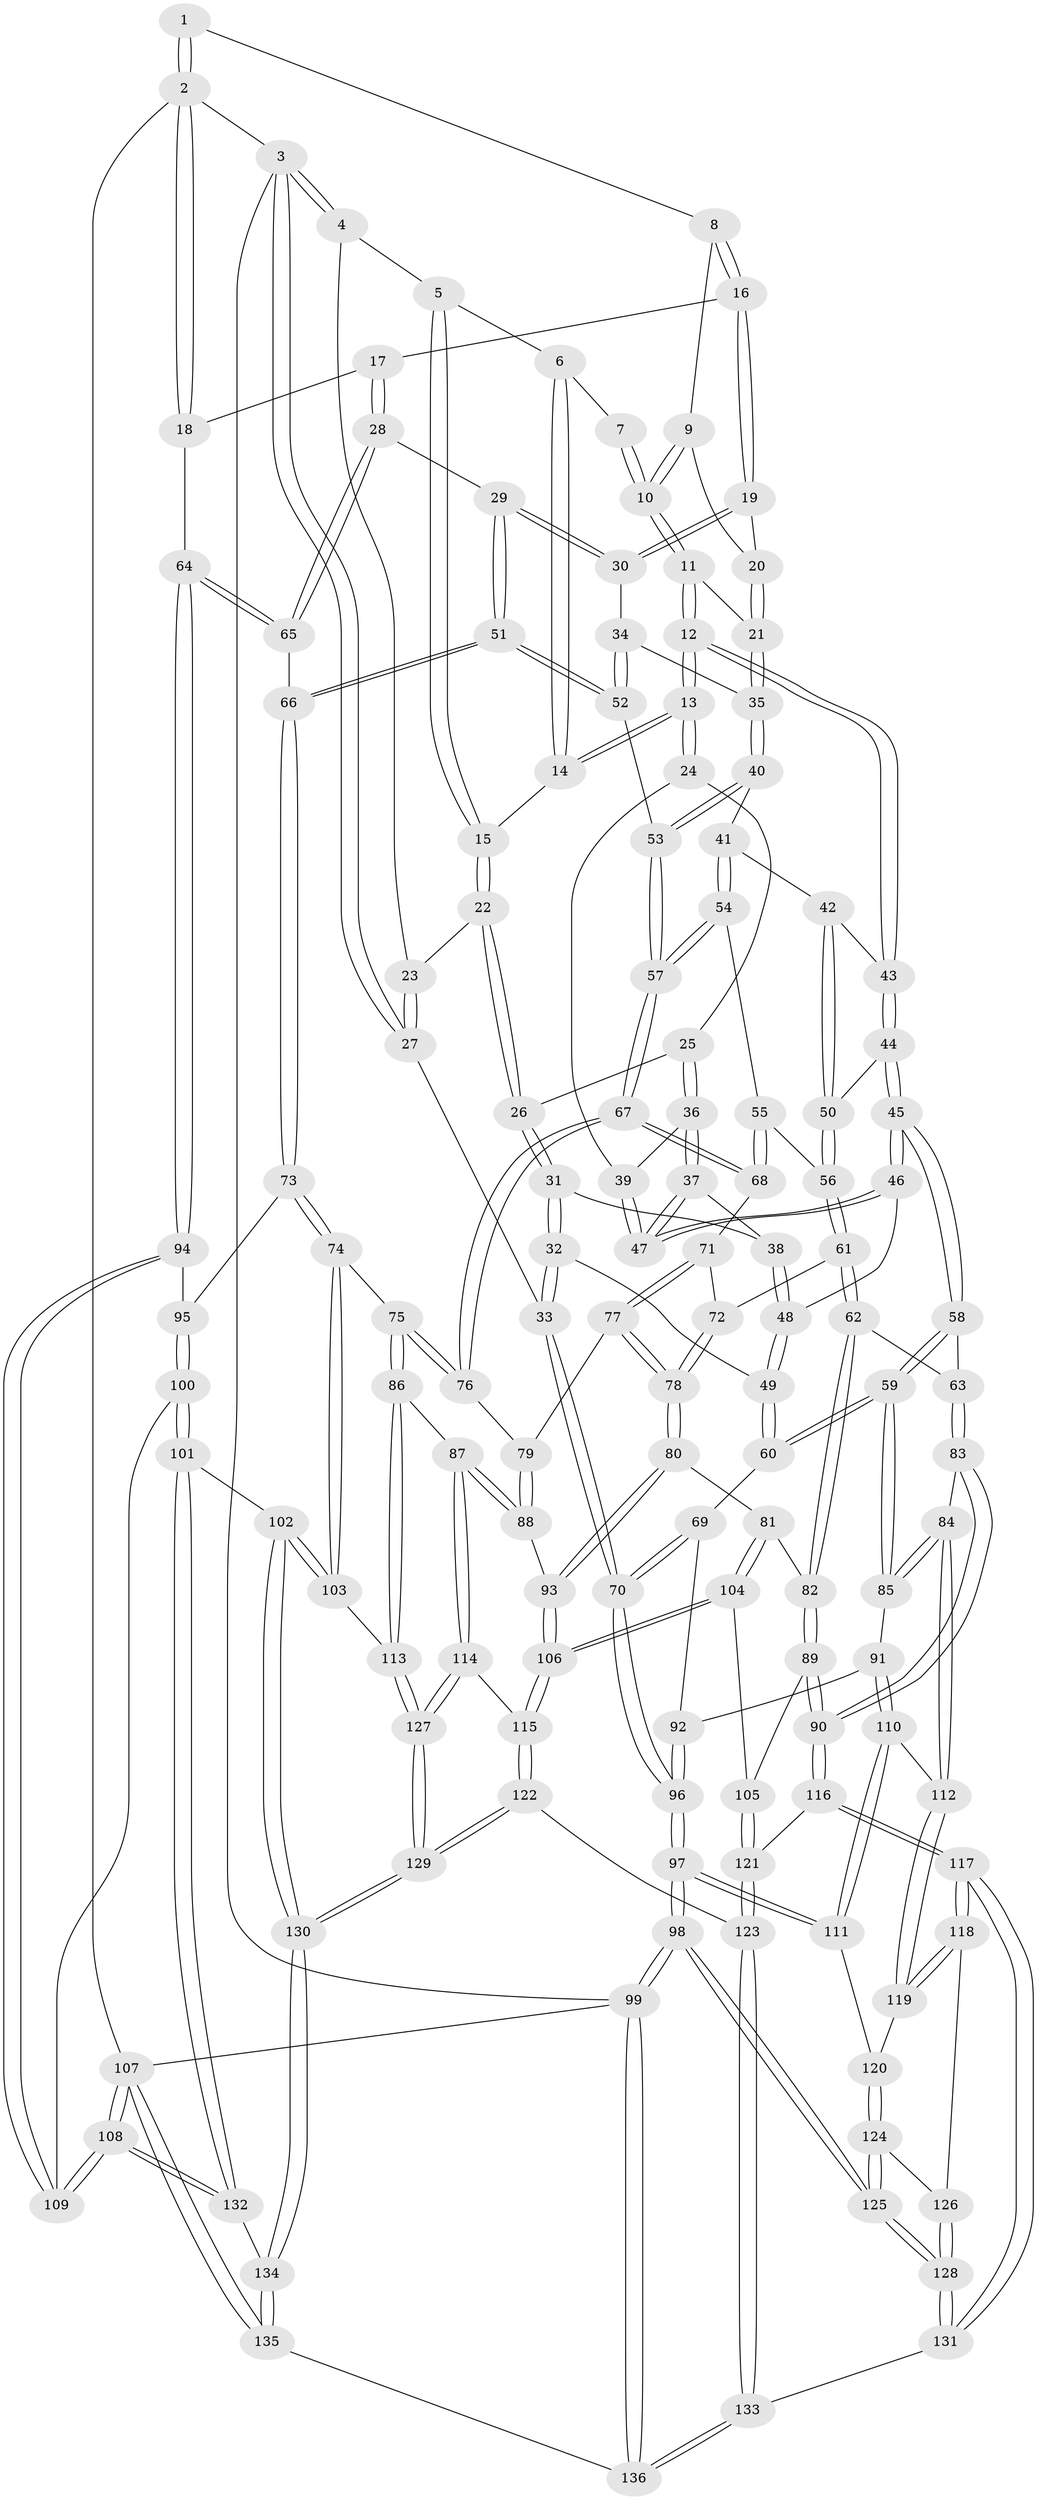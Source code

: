 // coarse degree distribution, {4: 0.47058823529411764, 5: 0.3176470588235294, 2: 0.011764705882352941, 3: 0.12941176470588237, 6: 0.07058823529411765}
// Generated by graph-tools (version 1.1) at 2025/52/02/27/25 19:52:44]
// undirected, 136 vertices, 337 edges
graph export_dot {
graph [start="1"]
  node [color=gray90,style=filled];
  1 [pos="+0.7720032139806219+0"];
  2 [pos="+1+0"];
  3 [pos="+0+0"];
  4 [pos="+0+0"];
  5 [pos="+0.1112398535376708+0"];
  6 [pos="+0.19793823986072034+0"];
  7 [pos="+0.5360004005796172+0"];
  8 [pos="+0.7742309542459623+0.03612257108079294"];
  9 [pos="+0.5319273274051872+0.06570336347438215"];
  10 [pos="+0.5266705198913573+0.06350193449174212"];
  11 [pos="+0.42326426749798357+0.15936299717455688"];
  12 [pos="+0.4047770234599255+0.1696216349300032"];
  13 [pos="+0.39282958476092356+0.16689670963267791"];
  14 [pos="+0.28675537802381706+0.05057527576212493"];
  15 [pos="+0.1320525351220932+0.1590642624526387"];
  16 [pos="+0.806240547345179+0.12375186023807853"];
  17 [pos="+0.8179253924282985+0.12771624326949402"];
  18 [pos="+1+0.018479019561110085"];
  19 [pos="+0.7574596311147271+0.16146069950346237"];
  20 [pos="+0.6054201257018795+0.12740209206813694"];
  21 [pos="+0.6190467837639716+0.25618134820019073"];
  22 [pos="+0.12564449696197966+0.16908073711727173"];
  23 [pos="+0.1230195510277982+0.1667630588875354"];
  24 [pos="+0.34638381380191713+0.1961159201716155"];
  25 [pos="+0.16712143050835152+0.1995375301461062"];
  26 [pos="+0.12470101136725295+0.18528530145586164"];
  27 [pos="+0+0"];
  28 [pos="+0.9285053592144037+0.3821986218728329"];
  29 [pos="+0.8423286595417844+0.3896676122965137"];
  30 [pos="+0.6800771339646343+0.3142665440421229"];
  31 [pos="+0.11564323187152534+0.19768539150663558"];
  32 [pos="+0+0.33759909408965116"];
  33 [pos="+0+0.35853957370853395"];
  34 [pos="+0.6773764117818527+0.31511449193384056"];
  35 [pos="+0.6659382556150958+0.3179566010477196"];
  36 [pos="+0.23534227433551647+0.2849029021479132"];
  37 [pos="+0.21938015921365925+0.3052448856915527"];
  38 [pos="+0.18936427246576065+0.33268982130222163"];
  39 [pos="+0.29105817754941987+0.2629848816246093"];
  40 [pos="+0.6382719956504358+0.3428538412338226"];
  41 [pos="+0.6289189108521431+0.34876479245219205"];
  42 [pos="+0.541223392524963+0.33065463714887744"];
  43 [pos="+0.4159773517222817+0.212204577384434"];
  44 [pos="+0.3929074306251005+0.3877592670750299"];
  45 [pos="+0.3205040202953457+0.4131905404584222"];
  46 [pos="+0.30956380587818777+0.40606871108221104"];
  47 [pos="+0.2977258310953975+0.3565612004662423"];
  48 [pos="+0.17168190638840405+0.38754014184428814"];
  49 [pos="+0.14541791741891497+0.4046802101571752"];
  50 [pos="+0.43603323920821613+0.41452038944323194"];
  51 [pos="+0.7479296844176947+0.5122305046384692"];
  52 [pos="+0.7380866704931077+0.5122837140405478"];
  53 [pos="+0.7190923842514425+0.5144321962420815"];
  54 [pos="+0.5932254664683708+0.43138056601743885"];
  55 [pos="+0.5116988249778831+0.4736884971567439"];
  56 [pos="+0.47499775100500125+0.4746067678508836"];
  57 [pos="+0.6564327664629751+0.5412913059101333"];
  58 [pos="+0.30740149508822917+0.4940228171961425"];
  59 [pos="+0.1970409969684949+0.5685473653327986"];
  60 [pos="+0.17110736010769526+0.5438772781794927"];
  61 [pos="+0.4434204936142394+0.53625549935919"];
  62 [pos="+0.42306667237474505+0.5609542183130245"];
  63 [pos="+0.3802068684748778+0.5501097504342909"];
  64 [pos="+1+0.42633266190339003"];
  65 [pos="+0.9391075189411694+0.3858511845651023"];
  66 [pos="+0.8001576816972983+0.5880925300292157"];
  67 [pos="+0.6486681925104417+0.556862421649944"];
  68 [pos="+0.566758964473943+0.5566713809319755"];
  69 [pos="+0.09153345722259393+0.5504420171277022"];
  70 [pos="+0+0.48146702317278256"];
  71 [pos="+0.5574730360099508+0.5678301780258656"];
  72 [pos="+0.5090846401585006+0.5649876695799396"];
  73 [pos="+0.8074066106738872+0.6087680399648048"];
  74 [pos="+0.7752407343875892+0.6485982802060773"];
  75 [pos="+0.6601188675252765+0.5858351955782343"];
  76 [pos="+0.6496635163421629+0.5673275982302475"];
  77 [pos="+0.5412192850515807+0.6152566022817311"];
  78 [pos="+0.5302561265319579+0.6305583485055138"];
  79 [pos="+0.6136906060193039+0.608461276956099"];
  80 [pos="+0.5231739976000137+0.6435674793044044"];
  81 [pos="+0.48918629754100873+0.6397002287793798"];
  82 [pos="+0.4286346232033599+0.5908932824588875"];
  83 [pos="+0.25988047131947933+0.6583310141630054"];
  84 [pos="+0.24928552881188526+0.6499364567221415"];
  85 [pos="+0.20083881079955157+0.5885744480840974"];
  86 [pos="+0.6628340685462486+0.7502417961409038"];
  87 [pos="+0.6278897922326141+0.7450184382421691"];
  88 [pos="+0.583297160769031+0.6857499222013285"];
  89 [pos="+0.35102510665173603+0.7072672327552082"];
  90 [pos="+0.2976470393571482+0.7099973235541205"];
  91 [pos="+0.11384731786495741+0.6635613583033085"];
  92 [pos="+0.058284974192510816+0.6399365244494173"];
  93 [pos="+0.5359619932011512+0.6582396268663141"];
  94 [pos="+1+0.5372566354854957"];
  95 [pos="+0.8297835958300012+0.6104017365678777"];
  96 [pos="+0+0.675785299306962"];
  97 [pos="+0+0.7256089062787151"];
  98 [pos="+0+1"];
  99 [pos="+0+1"];
  100 [pos="+0.9193130450851398+0.7581582835229609"];
  101 [pos="+0.8473234606499345+0.8116403043925416"];
  102 [pos="+0.8017014918102683+0.8029922055722029"];
  103 [pos="+0.7410525611614606+0.7644458644714838"];
  104 [pos="+0.43746550814809+0.7430396999781775"];
  105 [pos="+0.3972786256514057+0.734438136140949"];
  106 [pos="+0.47816139474784913+0.774898639291087"];
  107 [pos="+1+1"];
  108 [pos="+1+1"];
  109 [pos="+1+0.6559994066352276"];
  110 [pos="+0.106538866710917+0.7056061721947595"];
  111 [pos="+0.06929103492872361+0.7363379847843109"];
  112 [pos="+0.1519936017972392+0.7317604662066117"];
  113 [pos="+0.6987464654963708+0.7675920880167468"];
  114 [pos="+0.539917388053748+0.791614401189971"];
  115 [pos="+0.4960974433534145+0.7976871316130371"];
  116 [pos="+0.2530739498498757+0.8206628522329577"];
  117 [pos="+0.25161872155919085+0.8232571468700127"];
  118 [pos="+0.22247113060457543+0.8162681794143161"];
  119 [pos="+0.17075659386492772+0.7835155744936676"];
  120 [pos="+0.10058309122008535+0.7914586563478838"];
  121 [pos="+0.3832776564275414+0.8144458174200566"];
  122 [pos="+0.4599251823768564+0.8848993686217546"];
  123 [pos="+0.4201839963188344+0.8997536582002292"];
  124 [pos="+0.09774952830224926+0.7988136567553502"];
  125 [pos="+0+1"];
  126 [pos="+0.13489767665224758+0.8520364328945278"];
  127 [pos="+0.6209879514958968+0.9494633107636005"];
  128 [pos="+0.03387051463768188+0.9763751301925323"];
  129 [pos="+0.6132771612893306+0.9980913659585345"];
  130 [pos="+0.6624177361900505+1"];
  131 [pos="+0.2692786401806452+0.9023812247971463"];
  132 [pos="+0.8825821049091236+0.8845698604789545"];
  133 [pos="+0.32919538699877365+0.9669570662252319"];
  134 [pos="+0.662791353416505+1"];
  135 [pos="+0.6634243197237432+1"];
  136 [pos="+0.3433556629297358+1"];
  1 -- 2;
  1 -- 2;
  1 -- 8;
  2 -- 3;
  2 -- 18;
  2 -- 18;
  2 -- 107;
  3 -- 4;
  3 -- 4;
  3 -- 27;
  3 -- 27;
  3 -- 99;
  4 -- 5;
  4 -- 23;
  5 -- 6;
  5 -- 15;
  5 -- 15;
  6 -- 7;
  6 -- 14;
  6 -- 14;
  7 -- 10;
  7 -- 10;
  8 -- 9;
  8 -- 16;
  8 -- 16;
  9 -- 10;
  9 -- 10;
  9 -- 20;
  10 -- 11;
  10 -- 11;
  11 -- 12;
  11 -- 12;
  11 -- 21;
  12 -- 13;
  12 -- 13;
  12 -- 43;
  12 -- 43;
  13 -- 14;
  13 -- 14;
  13 -- 24;
  13 -- 24;
  14 -- 15;
  15 -- 22;
  15 -- 22;
  16 -- 17;
  16 -- 19;
  16 -- 19;
  17 -- 18;
  17 -- 28;
  17 -- 28;
  18 -- 64;
  19 -- 20;
  19 -- 30;
  19 -- 30;
  20 -- 21;
  20 -- 21;
  21 -- 35;
  21 -- 35;
  22 -- 23;
  22 -- 26;
  22 -- 26;
  23 -- 27;
  23 -- 27;
  24 -- 25;
  24 -- 39;
  25 -- 26;
  25 -- 36;
  25 -- 36;
  26 -- 31;
  26 -- 31;
  27 -- 33;
  28 -- 29;
  28 -- 65;
  28 -- 65;
  29 -- 30;
  29 -- 30;
  29 -- 51;
  29 -- 51;
  30 -- 34;
  31 -- 32;
  31 -- 32;
  31 -- 38;
  32 -- 33;
  32 -- 33;
  32 -- 49;
  33 -- 70;
  33 -- 70;
  34 -- 35;
  34 -- 52;
  34 -- 52;
  35 -- 40;
  35 -- 40;
  36 -- 37;
  36 -- 37;
  36 -- 39;
  37 -- 38;
  37 -- 47;
  37 -- 47;
  38 -- 48;
  38 -- 48;
  39 -- 47;
  39 -- 47;
  40 -- 41;
  40 -- 53;
  40 -- 53;
  41 -- 42;
  41 -- 54;
  41 -- 54;
  42 -- 43;
  42 -- 50;
  42 -- 50;
  43 -- 44;
  43 -- 44;
  44 -- 45;
  44 -- 45;
  44 -- 50;
  45 -- 46;
  45 -- 46;
  45 -- 58;
  45 -- 58;
  46 -- 47;
  46 -- 47;
  46 -- 48;
  48 -- 49;
  48 -- 49;
  49 -- 60;
  49 -- 60;
  50 -- 56;
  50 -- 56;
  51 -- 52;
  51 -- 52;
  51 -- 66;
  51 -- 66;
  52 -- 53;
  53 -- 57;
  53 -- 57;
  54 -- 55;
  54 -- 57;
  54 -- 57;
  55 -- 56;
  55 -- 68;
  55 -- 68;
  56 -- 61;
  56 -- 61;
  57 -- 67;
  57 -- 67;
  58 -- 59;
  58 -- 59;
  58 -- 63;
  59 -- 60;
  59 -- 60;
  59 -- 85;
  59 -- 85;
  60 -- 69;
  61 -- 62;
  61 -- 62;
  61 -- 72;
  62 -- 63;
  62 -- 82;
  62 -- 82;
  63 -- 83;
  63 -- 83;
  64 -- 65;
  64 -- 65;
  64 -- 94;
  64 -- 94;
  65 -- 66;
  66 -- 73;
  66 -- 73;
  67 -- 68;
  67 -- 68;
  67 -- 76;
  67 -- 76;
  68 -- 71;
  69 -- 70;
  69 -- 70;
  69 -- 92;
  70 -- 96;
  70 -- 96;
  71 -- 72;
  71 -- 77;
  71 -- 77;
  72 -- 78;
  72 -- 78;
  73 -- 74;
  73 -- 74;
  73 -- 95;
  74 -- 75;
  74 -- 103;
  74 -- 103;
  75 -- 76;
  75 -- 76;
  75 -- 86;
  75 -- 86;
  76 -- 79;
  77 -- 78;
  77 -- 78;
  77 -- 79;
  78 -- 80;
  78 -- 80;
  79 -- 88;
  79 -- 88;
  80 -- 81;
  80 -- 93;
  80 -- 93;
  81 -- 82;
  81 -- 104;
  81 -- 104;
  82 -- 89;
  82 -- 89;
  83 -- 84;
  83 -- 90;
  83 -- 90;
  84 -- 85;
  84 -- 85;
  84 -- 112;
  84 -- 112;
  85 -- 91;
  86 -- 87;
  86 -- 113;
  86 -- 113;
  87 -- 88;
  87 -- 88;
  87 -- 114;
  87 -- 114;
  88 -- 93;
  89 -- 90;
  89 -- 90;
  89 -- 105;
  90 -- 116;
  90 -- 116;
  91 -- 92;
  91 -- 110;
  91 -- 110;
  92 -- 96;
  92 -- 96;
  93 -- 106;
  93 -- 106;
  94 -- 95;
  94 -- 109;
  94 -- 109;
  95 -- 100;
  95 -- 100;
  96 -- 97;
  96 -- 97;
  97 -- 98;
  97 -- 98;
  97 -- 111;
  97 -- 111;
  98 -- 99;
  98 -- 99;
  98 -- 125;
  98 -- 125;
  99 -- 136;
  99 -- 136;
  99 -- 107;
  100 -- 101;
  100 -- 101;
  100 -- 109;
  101 -- 102;
  101 -- 132;
  101 -- 132;
  102 -- 103;
  102 -- 103;
  102 -- 130;
  102 -- 130;
  103 -- 113;
  104 -- 105;
  104 -- 106;
  104 -- 106;
  105 -- 121;
  105 -- 121;
  106 -- 115;
  106 -- 115;
  107 -- 108;
  107 -- 108;
  107 -- 135;
  107 -- 135;
  108 -- 109;
  108 -- 109;
  108 -- 132;
  108 -- 132;
  110 -- 111;
  110 -- 111;
  110 -- 112;
  111 -- 120;
  112 -- 119;
  112 -- 119;
  113 -- 127;
  113 -- 127;
  114 -- 115;
  114 -- 127;
  114 -- 127;
  115 -- 122;
  115 -- 122;
  116 -- 117;
  116 -- 117;
  116 -- 121;
  117 -- 118;
  117 -- 118;
  117 -- 131;
  117 -- 131;
  118 -- 119;
  118 -- 119;
  118 -- 126;
  119 -- 120;
  120 -- 124;
  120 -- 124;
  121 -- 123;
  121 -- 123;
  122 -- 123;
  122 -- 129;
  122 -- 129;
  123 -- 133;
  123 -- 133;
  124 -- 125;
  124 -- 125;
  124 -- 126;
  125 -- 128;
  125 -- 128;
  126 -- 128;
  126 -- 128;
  127 -- 129;
  127 -- 129;
  128 -- 131;
  128 -- 131;
  129 -- 130;
  129 -- 130;
  130 -- 134;
  130 -- 134;
  131 -- 133;
  132 -- 134;
  133 -- 136;
  133 -- 136;
  134 -- 135;
  134 -- 135;
  135 -- 136;
}
